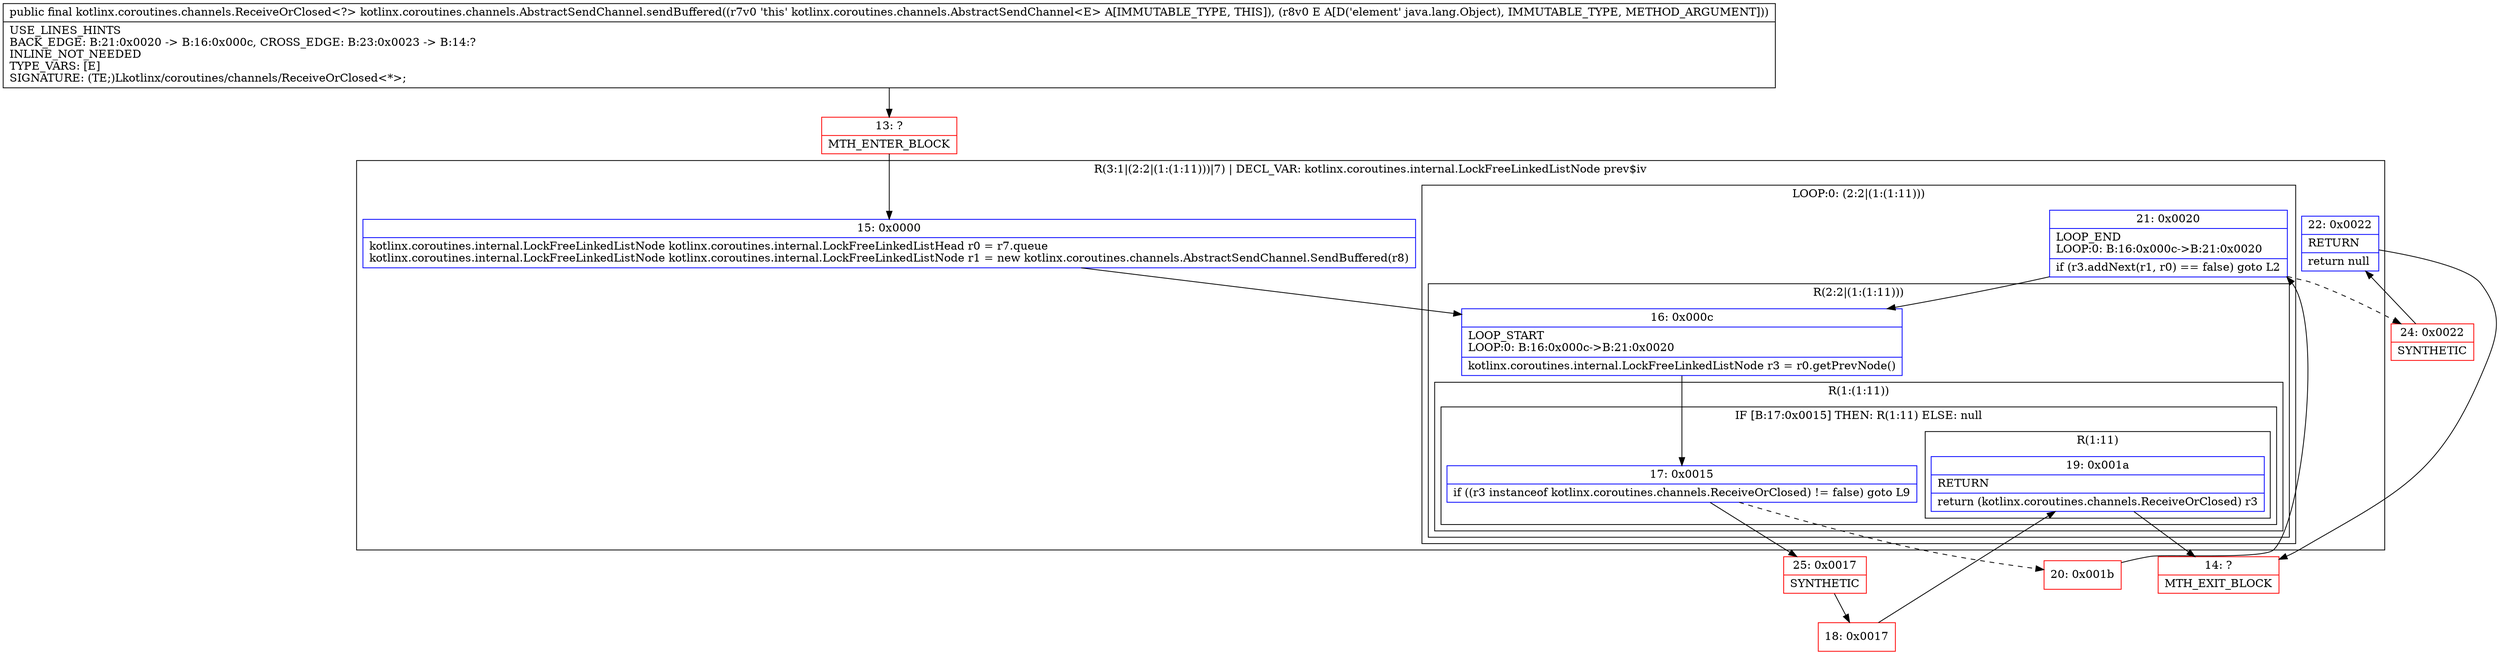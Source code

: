 digraph "CFG forkotlinx.coroutines.channels.AbstractSendChannel.sendBuffered(Ljava\/lang\/Object;)Lkotlinx\/coroutines\/channels\/ReceiveOrClosed;" {
subgraph cluster_Region_585942765 {
label = "R(3:1|(2:2|(1:(1:11)))|7) | DECL_VAR: kotlinx.coroutines.internal.LockFreeLinkedListNode prev$iv\l";
node [shape=record,color=blue];
Node_15 [shape=record,label="{15\:\ 0x0000|kotlinx.coroutines.internal.LockFreeLinkedListNode kotlinx.coroutines.internal.LockFreeLinkedListHead r0 = r7.queue\lkotlinx.coroutines.internal.LockFreeLinkedListNode kotlinx.coroutines.internal.LockFreeLinkedListNode r1 = new kotlinx.coroutines.channels.AbstractSendChannel.SendBuffered(r8)\l}"];
subgraph cluster_LoopRegion_1928773581 {
label = "LOOP:0: (2:2|(1:(1:11)))";
node [shape=record,color=blue];
Node_21 [shape=record,label="{21\:\ 0x0020|LOOP_END\lLOOP:0: B:16:0x000c\-\>B:21:0x0020\l|if (r3.addNext(r1, r0) == false) goto L2\l}"];
subgraph cluster_Region_1856437771 {
label = "R(2:2|(1:(1:11)))";
node [shape=record,color=blue];
Node_16 [shape=record,label="{16\:\ 0x000c|LOOP_START\lLOOP:0: B:16:0x000c\-\>B:21:0x0020\l|kotlinx.coroutines.internal.LockFreeLinkedListNode r3 = r0.getPrevNode()\l}"];
subgraph cluster_Region_659880874 {
label = "R(1:(1:11))";
node [shape=record,color=blue];
subgraph cluster_IfRegion_792738259 {
label = "IF [B:17:0x0015] THEN: R(1:11) ELSE: null";
node [shape=record,color=blue];
Node_17 [shape=record,label="{17\:\ 0x0015|if ((r3 instanceof kotlinx.coroutines.channels.ReceiveOrClosed) != false) goto L9\l}"];
subgraph cluster_Region_1801406840 {
label = "R(1:11)";
node [shape=record,color=blue];
Node_19 [shape=record,label="{19\:\ 0x001a|RETURN\l|return (kotlinx.coroutines.channels.ReceiveOrClosed) r3\l}"];
}
}
}
}
}
Node_22 [shape=record,label="{22\:\ 0x0022|RETURN\l|return null\l}"];
}
Node_13 [shape=record,color=red,label="{13\:\ ?|MTH_ENTER_BLOCK\l}"];
Node_20 [shape=record,color=red,label="{20\:\ 0x001b}"];
Node_24 [shape=record,color=red,label="{24\:\ 0x0022|SYNTHETIC\l}"];
Node_14 [shape=record,color=red,label="{14\:\ ?|MTH_EXIT_BLOCK\l}"];
Node_25 [shape=record,color=red,label="{25\:\ 0x0017|SYNTHETIC\l}"];
Node_18 [shape=record,color=red,label="{18\:\ 0x0017}"];
MethodNode[shape=record,label="{public final kotlinx.coroutines.channels.ReceiveOrClosed\<?\> kotlinx.coroutines.channels.AbstractSendChannel.sendBuffered((r7v0 'this' kotlinx.coroutines.channels.AbstractSendChannel\<E\> A[IMMUTABLE_TYPE, THIS]), (r8v0 E A[D('element' java.lang.Object), IMMUTABLE_TYPE, METHOD_ARGUMENT]))  | USE_LINES_HINTS\lBACK_EDGE: B:21:0x0020 \-\> B:16:0x000c, CROSS_EDGE: B:23:0x0023 \-\> B:14:?\lINLINE_NOT_NEEDED\lTYPE_VARS: [E]\lSIGNATURE: (TE;)Lkotlinx\/coroutines\/channels\/ReceiveOrClosed\<*\>;\l}"];
MethodNode -> Node_13;Node_15 -> Node_16;
Node_21 -> Node_16;
Node_21 -> Node_24[style=dashed];
Node_16 -> Node_17;
Node_17 -> Node_20[style=dashed];
Node_17 -> Node_25;
Node_19 -> Node_14;
Node_22 -> Node_14;
Node_13 -> Node_15;
Node_20 -> Node_21;
Node_24 -> Node_22;
Node_25 -> Node_18;
Node_18 -> Node_19;
}

